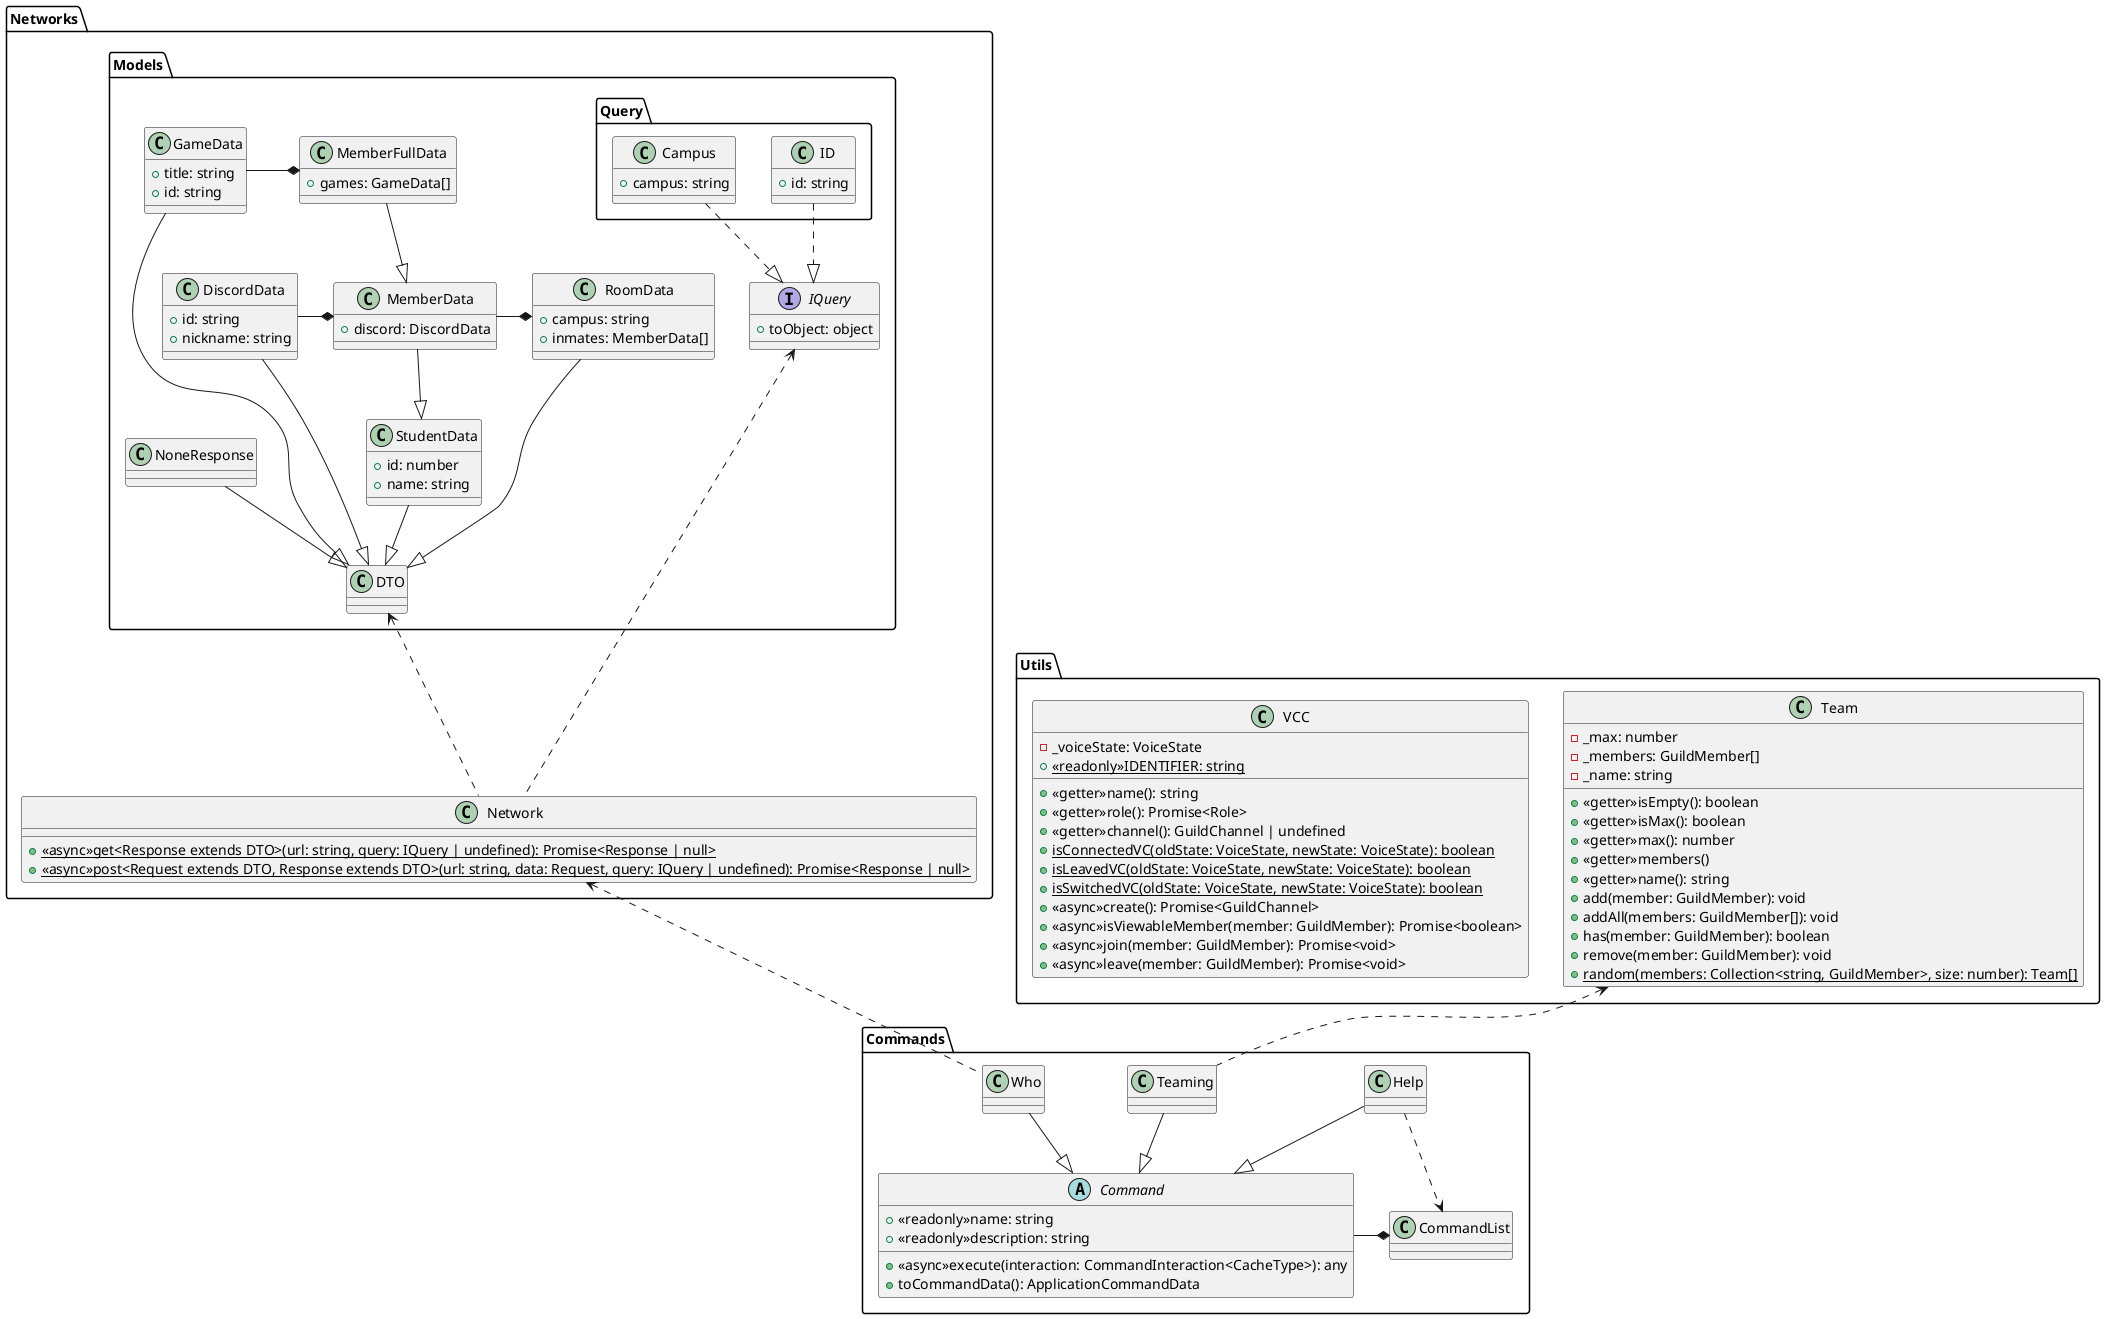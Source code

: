 @startuml Discord-bot

package Commands
{
    abstract class Command
    {
        +<<readonly>>name: string
        +<<readonly>>description: string
        +<<async>>execute(interaction: CommandInteraction<CacheType>): any
        +toCommandData(): ApplicationCommandData
    }
    class CommandList
    class Help
    class Teaming
    class Who
}

package Networks
{
    package Models
    {
        package Query
        {
            class ID
            {
                +id: string
            }

            class Campus 
            {
                +campus: string
            }
        }

        class RoomData
        {
            +campus: string
            +inmates: MemberData[]
        }

        class DiscordData
        {
            +id: string
            +nickname: string
        }

        class GameData
        {
            +title: string
            +id: string
        }

        class MemberData
        {
            +discord: DiscordData
        }

        class MemberFullData
        {
            +games: GameData[]
        }

        class StudentData 
        {
            +id: number
            +name: string
        }

        class NoneResponse
        class DTO
        interface IQuery
        {
            +toObject: object
        }
    }

    class Network
    {
        +<<async>>{static}get<Response extends DTO>(url: string, query: IQuery | undefined): Promise<Response | null>
        +<<async>>{static}post<Request extends DTO, Response extends DTO>(url: string, data: Request, query: IQuery | undefined): Promise<Response | null>
    }
}

package Utils
{
    class Team
    {
        -_max: number
        -_members: GuildMember[]
        -_name: string
        +<<getter>>isEmpty(): boolean
        +<<getter>>isMax(): boolean
        +<<getter>>max(): number
        +<<getter>>members()
        +<<getter>>name(): string
        +add(member: GuildMember): void
        +addAll(members: GuildMember[]): void
        +has(member: GuildMember): boolean
        +remove(member: GuildMember): void
        +{static}random(members: Collection<string, GuildMember>, size: number): Team[]
    }

    class VCC
    {
        -_voiceState: VoiceState
        +<<getter>>name(): string
        +<<getter>>role(): Promise<Role>
        +<<getter>>channel(): GuildChannel | undefined
        +<<readonly>>{static}IDENTIFIER: string
        +{static}isConnectedVC(oldState: VoiceState, newState: VoiceState): boolean
        +{static}isLeavedVC(oldState: VoiceState, newState: VoiceState): boolean
        +{static}isSwitchedVC(oldState: VoiceState, newState: VoiceState): boolean
        +<<async>>create(): Promise<GuildChannel>
        +<<async>>isViewableMember(member: GuildMember): Promise<boolean>
        +<<async>>join(member: GuildMember): Promise<void>
        +<<async>>leave(member: GuildMember): Promise<void>
    }
}

Help --|> Command
Teaming --|> Command
Who --|> Command

RoomData --|> DTO
DiscordData --|> DTO
GameData --|> DTO
StudentData --|> DTO
NoneResponse --|> DTO
MemberData --|> StudentData
MemberFullData --|> MemberData

Campus ..|> IQuery
ID ..|> IQuery

Command -* CommandList
DiscordData -* MemberData
GameData -* MemberFullData
MemberData -* RoomData

Help ..> CommandList
Teaming .up.> Team
Who .up.> Network
Network .up.> IQuery
Network .up.> DTO

@enduml